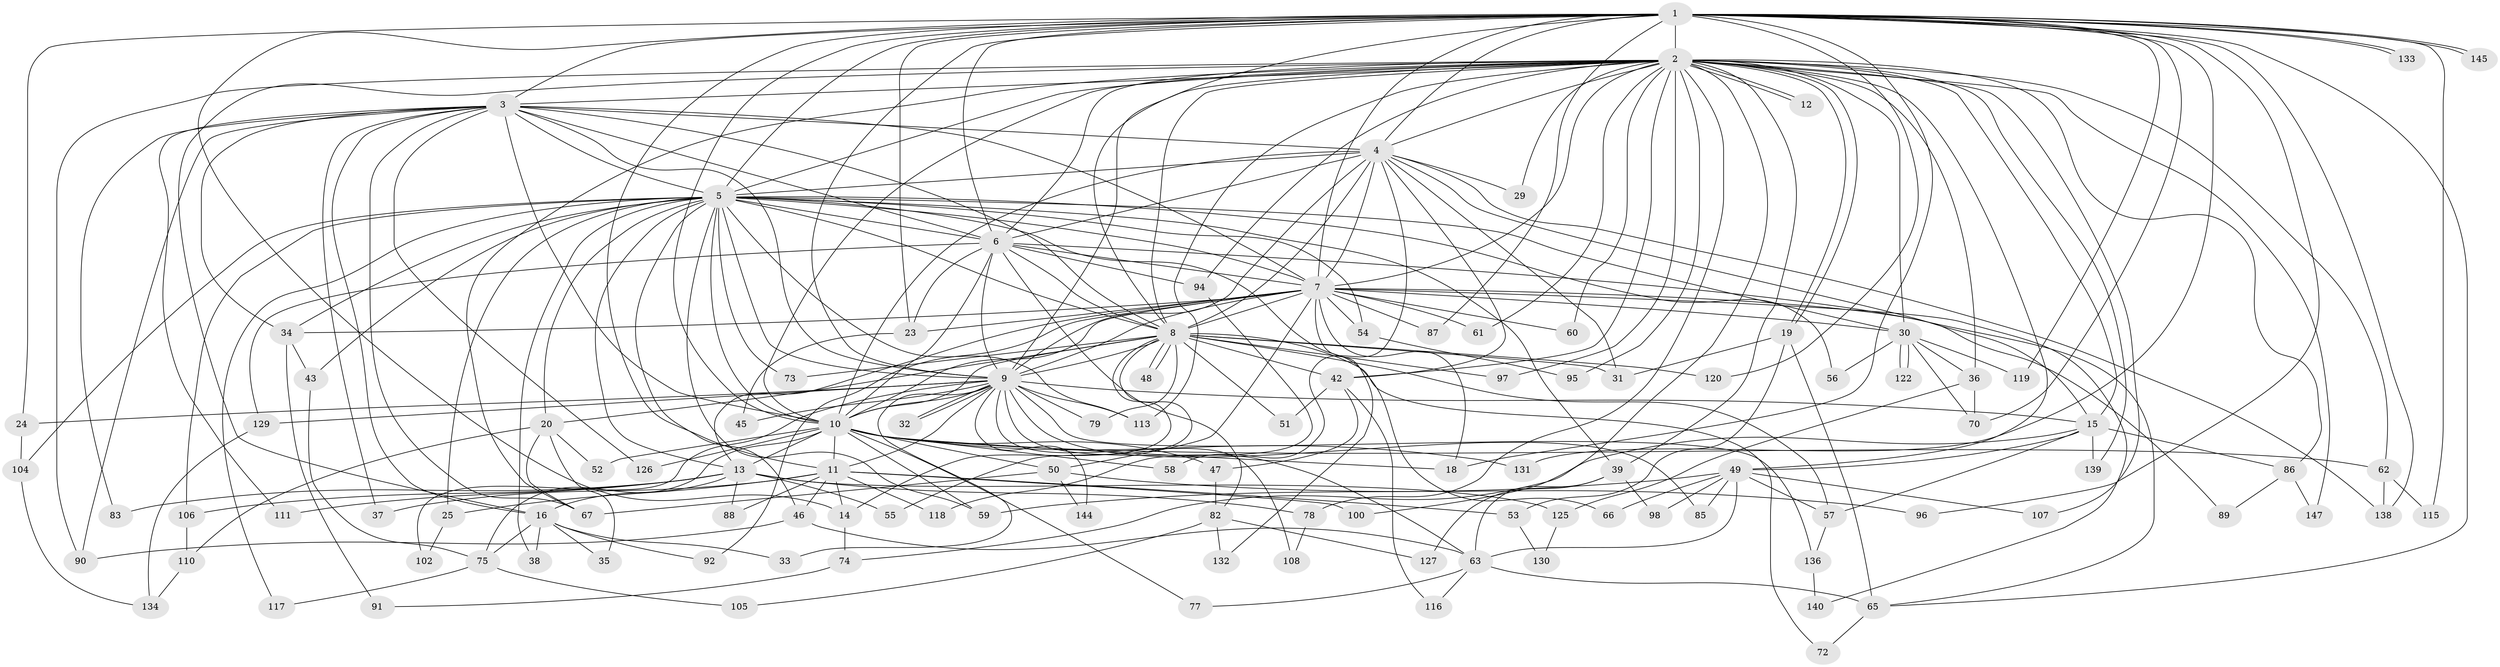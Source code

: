 // original degree distribution, {25: 0.013605442176870748, 34: 0.006802721088435374, 18: 0.006802721088435374, 16: 0.013605442176870748, 28: 0.006802721088435374, 21: 0.013605442176870748, 24: 0.006802721088435374, 11: 0.013605442176870748, 2: 0.5306122448979592, 3: 0.20408163265306123, 9: 0.02040816326530612, 6: 0.013605442176870748, 5: 0.061224489795918366, 4: 0.08163265306122448, 10: 0.006802721088435374}
// Generated by graph-tools (version 1.1) at 2025/41/03/06/25 10:41:34]
// undirected, 113 vertices, 276 edges
graph export_dot {
graph [start="1"]
  node [color=gray90,style=filled];
  1 [super="+27"];
  2 [super="+41"];
  3 [super="+81"];
  4 [super="+109"];
  5 [super="+28"];
  6 [super="+112"];
  7 [super="+44"];
  8 [super="+137"];
  9 [super="+17"];
  10 [super="+21"];
  11 [super="+123"];
  12;
  13 [super="+69"];
  14 [super="+26"];
  15;
  16 [super="+22"];
  18;
  19 [super="+128"];
  20;
  23 [super="+84"];
  24;
  25;
  29;
  30 [super="+40"];
  31;
  32;
  33;
  34 [super="+103"];
  35;
  36;
  37;
  38;
  39 [super="+93"];
  42 [super="+101"];
  43 [super="+80"];
  45;
  46;
  47;
  48;
  49 [super="+71"];
  50 [super="+76"];
  51;
  52;
  53;
  54;
  55;
  56;
  57 [super="+135"];
  58;
  59 [super="+141"];
  60;
  61;
  62 [super="+142"];
  63 [super="+64"];
  65 [super="+99"];
  66;
  67 [super="+68"];
  70 [super="+146"];
  72;
  73;
  74;
  75;
  77;
  78;
  79;
  82;
  83;
  85;
  86;
  87;
  88;
  89;
  90 [super="+114"];
  91;
  92;
  94;
  95;
  96;
  97;
  98;
  100;
  102;
  104 [super="+121"];
  105;
  106;
  107;
  108;
  110;
  111;
  113 [super="+124"];
  115;
  116;
  117;
  118;
  119;
  120;
  122;
  125;
  126;
  127;
  129;
  130;
  131;
  132;
  133;
  134 [super="+143"];
  136;
  138;
  139;
  140;
  144;
  145;
  147;
  1 -- 2;
  1 -- 3;
  1 -- 4;
  1 -- 5;
  1 -- 6;
  1 -- 7;
  1 -- 8;
  1 -- 9;
  1 -- 10;
  1 -- 11;
  1 -- 14;
  1 -- 24;
  1 -- 65;
  1 -- 87;
  1 -- 115;
  1 -- 120;
  1 -- 131;
  1 -- 133;
  1 -- 133;
  1 -- 138;
  1 -- 145;
  1 -- 145;
  1 -- 96;
  1 -- 18;
  1 -- 119;
  1 -- 70;
  1 -- 23;
  2 -- 3;
  2 -- 4;
  2 -- 5;
  2 -- 6;
  2 -- 7;
  2 -- 8;
  2 -- 9;
  2 -- 10;
  2 -- 12;
  2 -- 12;
  2 -- 16;
  2 -- 19;
  2 -- 19;
  2 -- 29;
  2 -- 30;
  2 -- 36;
  2 -- 39;
  2 -- 42;
  2 -- 49;
  2 -- 60;
  2 -- 61;
  2 -- 62;
  2 -- 67;
  2 -- 78;
  2 -- 86;
  2 -- 94;
  2 -- 95;
  2 -- 97;
  2 -- 107;
  2 -- 113;
  2 -- 147;
  2 -- 139;
  2 -- 100;
  2 -- 15;
  2 -- 90;
  3 -- 4;
  3 -- 5;
  3 -- 6;
  3 -- 7;
  3 -- 8;
  3 -- 9 [weight=2];
  3 -- 10;
  3 -- 34;
  3 -- 37;
  3 -- 67;
  3 -- 83;
  3 -- 90;
  3 -- 111;
  3 -- 126;
  3 -- 16;
  4 -- 5;
  4 -- 6;
  4 -- 7;
  4 -- 8 [weight=2];
  4 -- 9;
  4 -- 10;
  4 -- 15;
  4 -- 29;
  4 -- 31;
  4 -- 42;
  4 -- 58;
  4 -- 138;
  5 -- 6;
  5 -- 7;
  5 -- 8;
  5 -- 9;
  5 -- 10 [weight=2];
  5 -- 20;
  5 -- 25;
  5 -- 30;
  5 -- 34;
  5 -- 38;
  5 -- 39;
  5 -- 43;
  5 -- 46;
  5 -- 54;
  5 -- 56;
  5 -- 66;
  5 -- 73;
  5 -- 104;
  5 -- 106;
  5 -- 113;
  5 -- 117;
  5 -- 13;
  5 -- 59;
  6 -- 7;
  6 -- 8;
  6 -- 9 [weight=2];
  6 -- 10 [weight=2];
  6 -- 23;
  6 -- 65;
  6 -- 82;
  6 -- 94;
  6 -- 129;
  7 -- 8 [weight=2];
  7 -- 9;
  7 -- 10;
  7 -- 13;
  7 -- 18;
  7 -- 23;
  7 -- 50;
  7 -- 60;
  7 -- 61;
  7 -- 87;
  7 -- 92;
  7 -- 140;
  7 -- 34;
  7 -- 132;
  7 -- 54;
  7 -- 89;
  7 -- 30;
  8 -- 9;
  8 -- 10;
  8 -- 20;
  8 -- 48;
  8 -- 48;
  8 -- 51;
  8 -- 55;
  8 -- 57;
  8 -- 72;
  8 -- 73;
  8 -- 79;
  8 -- 97;
  8 -- 120;
  8 -- 31;
  8 -- 42;
  8 -- 14;
  9 -- 10;
  9 -- 15 [weight=2];
  9 -- 32;
  9 -- 32;
  9 -- 33;
  9 -- 63;
  9 -- 102;
  9 -- 129;
  9 -- 136;
  9 -- 144;
  9 -- 11;
  9 -- 108;
  9 -- 45;
  9 -- 79;
  9 -- 85;
  9 -- 24;
  9 -- 113;
  10 -- 11;
  10 -- 13;
  10 -- 18;
  10 -- 47;
  10 -- 50;
  10 -- 52;
  10 -- 58;
  10 -- 59;
  10 -- 62;
  10 -- 75;
  10 -- 77;
  10 -- 126;
  10 -- 131;
  11 -- 14;
  11 -- 25;
  11 -- 37;
  11 -- 46;
  11 -- 53;
  11 -- 88;
  11 -- 100;
  11 -- 118;
  13 -- 16;
  13 -- 55;
  13 -- 78;
  13 -- 83;
  13 -- 88;
  13 -- 106;
  13 -- 111;
  13 -- 125;
  14 -- 74;
  15 -- 49;
  15 -- 57;
  15 -- 74;
  15 -- 86;
  15 -- 139;
  16 -- 35;
  16 -- 75;
  16 -- 92;
  16 -- 33;
  16 -- 38;
  19 -- 31;
  19 -- 53;
  19 -- 65;
  20 -- 35;
  20 -- 52;
  20 -- 110;
  20 -- 67;
  23 -- 45;
  24 -- 104;
  25 -- 102;
  30 -- 36;
  30 -- 56;
  30 -- 70;
  30 -- 119;
  30 -- 122;
  30 -- 122;
  34 -- 43;
  34 -- 91;
  36 -- 70;
  36 -- 125;
  39 -- 98;
  39 -- 127;
  39 -- 63;
  42 -- 47;
  42 -- 51;
  42 -- 116;
  43 -- 75;
  46 -- 90;
  46 -- 63;
  47 -- 82;
  49 -- 59;
  49 -- 63;
  49 -- 66;
  49 -- 85;
  49 -- 107;
  49 -- 98;
  49 -- 57;
  50 -- 96;
  50 -- 67;
  50 -- 144;
  53 -- 130;
  54 -- 95;
  57 -- 136;
  62 -- 115;
  62 -- 138;
  63 -- 116;
  63 -- 77;
  63 -- 65;
  65 -- 72;
  74 -- 91;
  75 -- 105;
  75 -- 117;
  78 -- 108;
  82 -- 105;
  82 -- 127;
  82 -- 132;
  86 -- 89;
  86 -- 147;
  94 -- 118;
  104 -- 134;
  106 -- 110;
  110 -- 134;
  125 -- 130;
  129 -- 134;
  136 -- 140;
}
